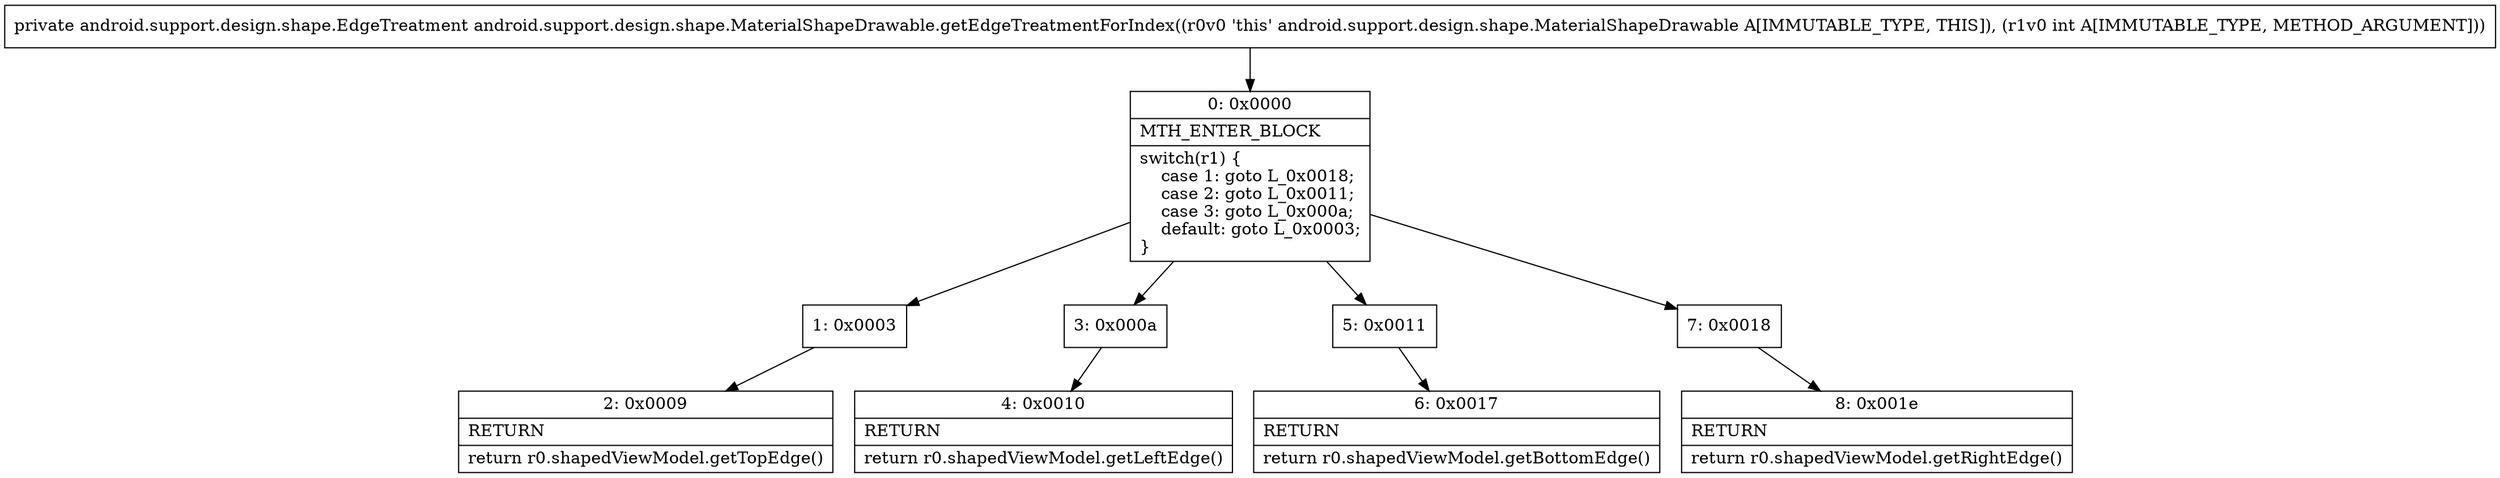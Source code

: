 digraph "CFG forandroid.support.design.shape.MaterialShapeDrawable.getEdgeTreatmentForIndex(I)Landroid\/support\/design\/shape\/EdgeTreatment;" {
Node_0 [shape=record,label="{0\:\ 0x0000|MTH_ENTER_BLOCK\l|switch(r1) \{\l    case 1: goto L_0x0018;\l    case 2: goto L_0x0011;\l    case 3: goto L_0x000a;\l    default: goto L_0x0003;\l\}\l}"];
Node_1 [shape=record,label="{1\:\ 0x0003}"];
Node_2 [shape=record,label="{2\:\ 0x0009|RETURN\l|return r0.shapedViewModel.getTopEdge()\l}"];
Node_3 [shape=record,label="{3\:\ 0x000a}"];
Node_4 [shape=record,label="{4\:\ 0x0010|RETURN\l|return r0.shapedViewModel.getLeftEdge()\l}"];
Node_5 [shape=record,label="{5\:\ 0x0011}"];
Node_6 [shape=record,label="{6\:\ 0x0017|RETURN\l|return r0.shapedViewModel.getBottomEdge()\l}"];
Node_7 [shape=record,label="{7\:\ 0x0018}"];
Node_8 [shape=record,label="{8\:\ 0x001e|RETURN\l|return r0.shapedViewModel.getRightEdge()\l}"];
MethodNode[shape=record,label="{private android.support.design.shape.EdgeTreatment android.support.design.shape.MaterialShapeDrawable.getEdgeTreatmentForIndex((r0v0 'this' android.support.design.shape.MaterialShapeDrawable A[IMMUTABLE_TYPE, THIS]), (r1v0 int A[IMMUTABLE_TYPE, METHOD_ARGUMENT])) }"];
MethodNode -> Node_0;
Node_0 -> Node_1;
Node_0 -> Node_3;
Node_0 -> Node_5;
Node_0 -> Node_7;
Node_1 -> Node_2;
Node_3 -> Node_4;
Node_5 -> Node_6;
Node_7 -> Node_8;
}


